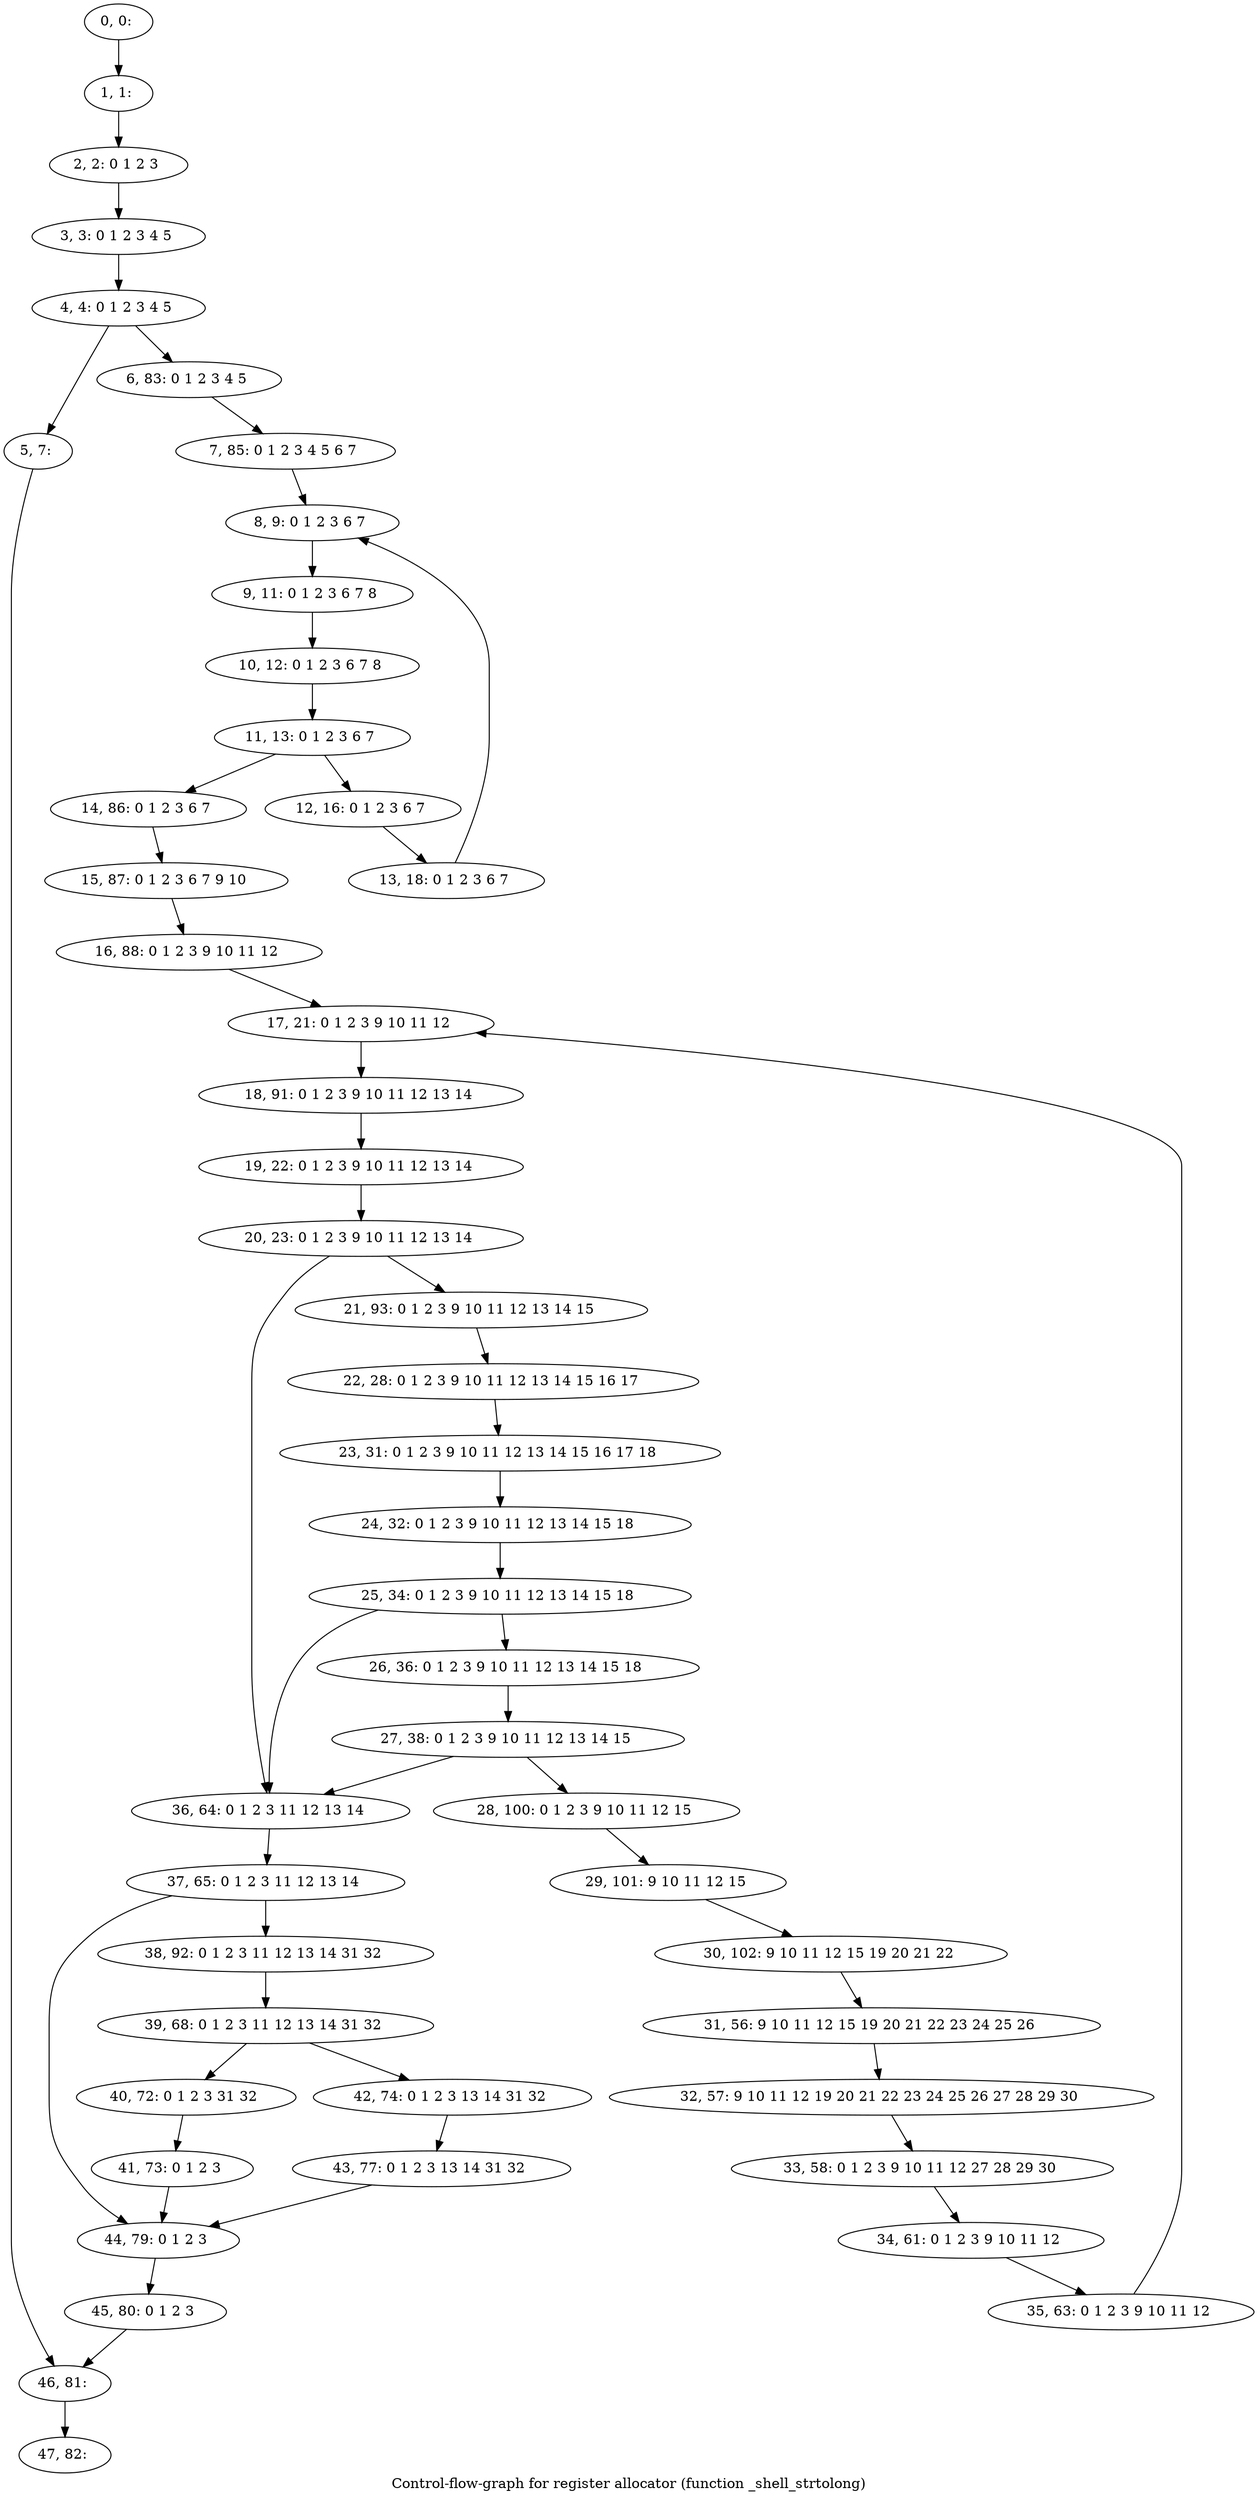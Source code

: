 digraph G {
graph [label="Control-flow-graph for register allocator (function _shell_strtolong)"]
0[label="0, 0: "];
1[label="1, 1: "];
2[label="2, 2: 0 1 2 3 "];
3[label="3, 3: 0 1 2 3 4 5 "];
4[label="4, 4: 0 1 2 3 4 5 "];
5[label="5, 7: "];
6[label="6, 83: 0 1 2 3 4 5 "];
7[label="7, 85: 0 1 2 3 4 5 6 7 "];
8[label="8, 9: 0 1 2 3 6 7 "];
9[label="9, 11: 0 1 2 3 6 7 8 "];
10[label="10, 12: 0 1 2 3 6 7 8 "];
11[label="11, 13: 0 1 2 3 6 7 "];
12[label="12, 16: 0 1 2 3 6 7 "];
13[label="13, 18: 0 1 2 3 6 7 "];
14[label="14, 86: 0 1 2 3 6 7 "];
15[label="15, 87: 0 1 2 3 6 7 9 10 "];
16[label="16, 88: 0 1 2 3 9 10 11 12 "];
17[label="17, 21: 0 1 2 3 9 10 11 12 "];
18[label="18, 91: 0 1 2 3 9 10 11 12 13 14 "];
19[label="19, 22: 0 1 2 3 9 10 11 12 13 14 "];
20[label="20, 23: 0 1 2 3 9 10 11 12 13 14 "];
21[label="21, 93: 0 1 2 3 9 10 11 12 13 14 15 "];
22[label="22, 28: 0 1 2 3 9 10 11 12 13 14 15 16 17 "];
23[label="23, 31: 0 1 2 3 9 10 11 12 13 14 15 16 17 18 "];
24[label="24, 32: 0 1 2 3 9 10 11 12 13 14 15 18 "];
25[label="25, 34: 0 1 2 3 9 10 11 12 13 14 15 18 "];
26[label="26, 36: 0 1 2 3 9 10 11 12 13 14 15 18 "];
27[label="27, 38: 0 1 2 3 9 10 11 12 13 14 15 "];
28[label="28, 100: 0 1 2 3 9 10 11 12 15 "];
29[label="29, 101: 9 10 11 12 15 "];
30[label="30, 102: 9 10 11 12 15 19 20 21 22 "];
31[label="31, 56: 9 10 11 12 15 19 20 21 22 23 24 25 26 "];
32[label="32, 57: 9 10 11 12 19 20 21 22 23 24 25 26 27 28 29 30 "];
33[label="33, 58: 0 1 2 3 9 10 11 12 27 28 29 30 "];
34[label="34, 61: 0 1 2 3 9 10 11 12 "];
35[label="35, 63: 0 1 2 3 9 10 11 12 "];
36[label="36, 64: 0 1 2 3 11 12 13 14 "];
37[label="37, 65: 0 1 2 3 11 12 13 14 "];
38[label="38, 92: 0 1 2 3 11 12 13 14 31 32 "];
39[label="39, 68: 0 1 2 3 11 12 13 14 31 32 "];
40[label="40, 72: 0 1 2 3 31 32 "];
41[label="41, 73: 0 1 2 3 "];
42[label="42, 74: 0 1 2 3 13 14 31 32 "];
43[label="43, 77: 0 1 2 3 13 14 31 32 "];
44[label="44, 79: 0 1 2 3 "];
45[label="45, 80: 0 1 2 3 "];
46[label="46, 81: "];
47[label="47, 82: "];
0->1 ;
1->2 ;
2->3 ;
3->4 ;
4->5 ;
4->6 ;
5->46 ;
6->7 ;
7->8 ;
8->9 ;
9->10 ;
10->11 ;
11->12 ;
11->14 ;
12->13 ;
13->8 ;
14->15 ;
15->16 ;
16->17 ;
17->18 ;
18->19 ;
19->20 ;
20->21 ;
20->36 ;
21->22 ;
22->23 ;
23->24 ;
24->25 ;
25->26 ;
25->36 ;
26->27 ;
27->28 ;
27->36 ;
28->29 ;
29->30 ;
30->31 ;
31->32 ;
32->33 ;
33->34 ;
34->35 ;
35->17 ;
36->37 ;
37->38 ;
37->44 ;
38->39 ;
39->40 ;
39->42 ;
40->41 ;
41->44 ;
42->43 ;
43->44 ;
44->45 ;
45->46 ;
46->47 ;
}
